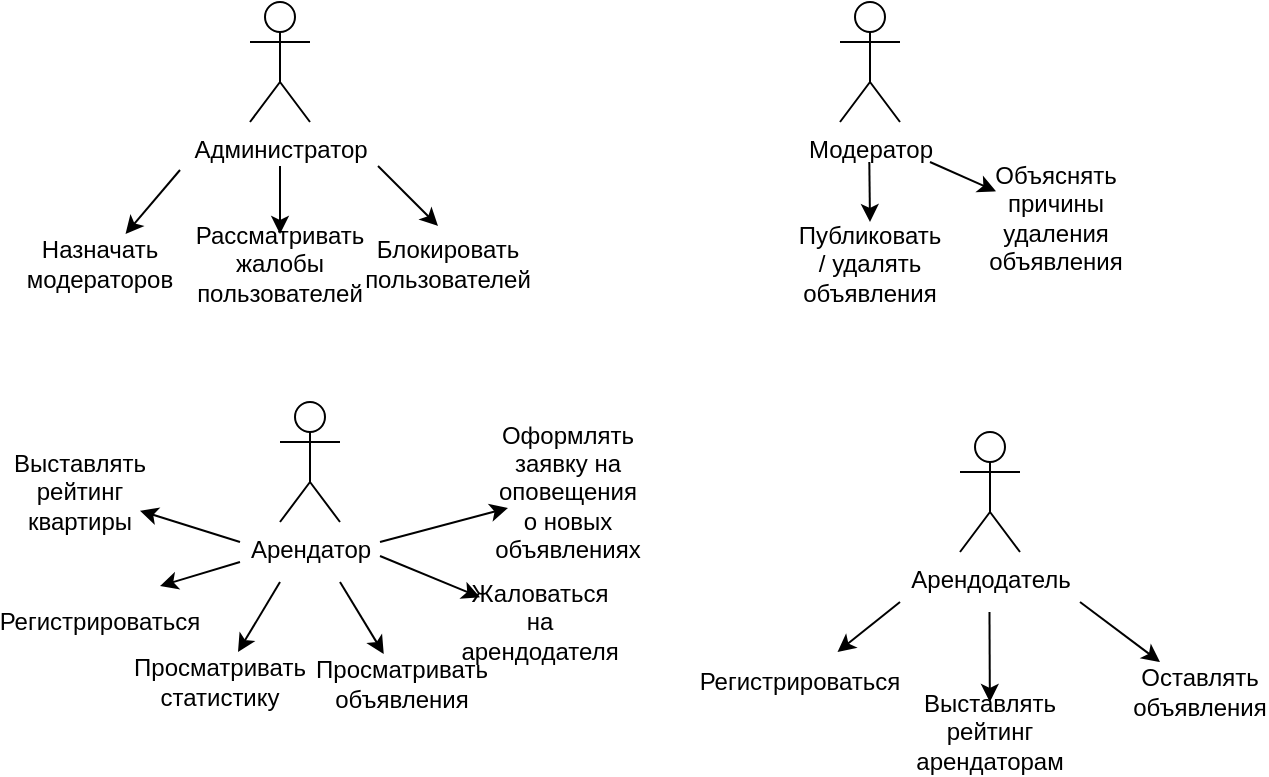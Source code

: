 <mxfile version="20.8.20"><diagram name="Страница 1" id="4_tYWba9oLucAaxDd48a"><mxGraphModel dx="525" dy="287" grid="1" gridSize="10" guides="1" tooltips="1" connect="1" arrows="1" fold="1" page="1" pageScale="1" pageWidth="827" pageHeight="1169" math="0" shadow="0"><root><mxCell id="0"/><mxCell id="1" parent="0"/><mxCell id="Z-n2eqdNhBFkpQH93gZD-1" value="Администратор" style="shape=umlActor;verticalLabelPosition=bottom;verticalAlign=top;html=1;outlineConnect=0;" vertex="1" parent="1"><mxGeometry x="135" width="30" height="60" as="geometry"/></mxCell><mxCell id="Z-n2eqdNhBFkpQH93gZD-2" value="" style="endArrow=classic;html=1;rounded=0;" edge="1" parent="1" target="Z-n2eqdNhBFkpQH93gZD-3"><mxGeometry width="50" height="50" relative="1" as="geometry"><mxPoint x="100" y="84" as="sourcePoint"/><mxPoint x="60" y="134" as="targetPoint"/></mxGeometry></mxCell><mxCell id="Z-n2eqdNhBFkpQH93gZD-3" value="Назначать&lt;br&gt;модераторов" style="text;html=1;strokeColor=none;fillColor=none;align=center;verticalAlign=middle;whiteSpace=wrap;rounded=0;" vertex="1" parent="1"><mxGeometry x="30" y="116" width="60" height="30" as="geometry"/></mxCell><mxCell id="Z-n2eqdNhBFkpQH93gZD-4" value="" style="endArrow=classic;html=1;rounded=0;" edge="1" parent="1" target="Z-n2eqdNhBFkpQH93gZD-5"><mxGeometry width="50" height="50" relative="1" as="geometry"><mxPoint x="150" y="82" as="sourcePoint"/><mxPoint x="147" y="120" as="targetPoint"/></mxGeometry></mxCell><mxCell id="Z-n2eqdNhBFkpQH93gZD-5" value="Рассматривать&lt;br&gt;жалобы&lt;br&gt;пользователей" style="text;html=1;strokeColor=none;fillColor=none;align=center;verticalAlign=middle;whiteSpace=wrap;rounded=0;" vertex="1" parent="1"><mxGeometry x="120" y="116" width="60" height="30" as="geometry"/></mxCell><mxCell id="Z-n2eqdNhBFkpQH93gZD-6" value="" style="endArrow=classic;html=1;rounded=0;" edge="1" parent="1"><mxGeometry width="50" height="50" relative="1" as="geometry"><mxPoint x="199" y="82" as="sourcePoint"/><mxPoint x="229" y="112" as="targetPoint"/><Array as="points"/></mxGeometry></mxCell><mxCell id="Z-n2eqdNhBFkpQH93gZD-8" value="Блокировать&lt;br&gt;пользователей" style="text;html=1;strokeColor=none;fillColor=none;align=center;verticalAlign=middle;whiteSpace=wrap;rounded=0;" vertex="1" parent="1"><mxGeometry x="204" y="116" width="60" height="30" as="geometry"/></mxCell><mxCell id="Z-n2eqdNhBFkpQH93gZD-10" value="Модератор" style="shape=umlActor;verticalLabelPosition=bottom;verticalAlign=top;html=1;outlineConnect=0;" vertex="1" parent="1"><mxGeometry x="430" width="30" height="60" as="geometry"/></mxCell><mxCell id="Z-n2eqdNhBFkpQH93gZD-11" value="" style="endArrow=classic;html=1;rounded=0;" edge="1" parent="1"><mxGeometry width="50" height="50" relative="1" as="geometry"><mxPoint x="444.66" y="80" as="sourcePoint"/><mxPoint x="445" y="110" as="targetPoint"/></mxGeometry></mxCell><mxCell id="Z-n2eqdNhBFkpQH93gZD-12" value="Публиковать / удалять&lt;br&gt;объявления" style="text;html=1;strokeColor=none;fillColor=none;align=center;verticalAlign=middle;whiteSpace=wrap;rounded=0;" vertex="1" parent="1"><mxGeometry x="415" y="116" width="60" height="30" as="geometry"/></mxCell><mxCell id="Z-n2eqdNhBFkpQH93gZD-13" value="Арендатор" style="shape=umlActor;verticalLabelPosition=bottom;verticalAlign=top;html=1;outlineConnect=0;" vertex="1" parent="1"><mxGeometry x="150" y="200" width="30" height="60" as="geometry"/></mxCell><mxCell id="Z-n2eqdNhBFkpQH93gZD-14" value="" style="endArrow=classic;html=1;rounded=0;" edge="1" parent="1"><mxGeometry width="50" height="50" relative="1" as="geometry"><mxPoint x="130" y="280" as="sourcePoint"/><mxPoint x="90" y="292" as="targetPoint"/></mxGeometry></mxCell><mxCell id="Z-n2eqdNhBFkpQH93gZD-15" value="Регистрироваться" style="text;html=1;strokeColor=none;fillColor=none;align=center;verticalAlign=middle;whiteSpace=wrap;rounded=0;" vertex="1" parent="1"><mxGeometry x="30" y="295" width="60" height="30" as="geometry"/></mxCell><mxCell id="Z-n2eqdNhBFkpQH93gZD-16" value="" style="endArrow=classic;html=1;rounded=0;" edge="1" parent="1" target="Z-n2eqdNhBFkpQH93gZD-17"><mxGeometry width="50" height="50" relative="1" as="geometry"><mxPoint x="150" y="290" as="sourcePoint"/><mxPoint x="120" y="340" as="targetPoint"/></mxGeometry></mxCell><mxCell id="Z-n2eqdNhBFkpQH93gZD-17" value="Просматривать&lt;br&gt;статистику" style="text;html=1;strokeColor=none;fillColor=none;align=center;verticalAlign=middle;whiteSpace=wrap;rounded=0;" vertex="1" parent="1"><mxGeometry x="90" y="325" width="60" height="30" as="geometry"/></mxCell><mxCell id="Z-n2eqdNhBFkpQH93gZD-18" value="" style="endArrow=classic;html=1;rounded=0;" edge="1" parent="1" target="Z-n2eqdNhBFkpQH93gZD-19"><mxGeometry width="50" height="50" relative="1" as="geometry"><mxPoint x="180" y="290" as="sourcePoint"/><mxPoint x="190" y="330" as="targetPoint"/></mxGeometry></mxCell><mxCell id="Z-n2eqdNhBFkpQH93gZD-19" value="Просматривать&lt;br&gt;объявления" style="text;html=1;strokeColor=none;fillColor=none;align=center;verticalAlign=middle;whiteSpace=wrap;rounded=0;" vertex="1" parent="1"><mxGeometry x="181" y="326" width="60" height="30" as="geometry"/></mxCell><mxCell id="Z-n2eqdNhBFkpQH93gZD-20" value="" style="endArrow=classic;html=1;rounded=0;" edge="1" parent="1" target="Z-n2eqdNhBFkpQH93gZD-21"><mxGeometry width="50" height="50" relative="1" as="geometry"><mxPoint x="200" y="277" as="sourcePoint"/><mxPoint x="240" y="290" as="targetPoint"/></mxGeometry></mxCell><mxCell id="Z-n2eqdNhBFkpQH93gZD-21" value="Жаловаться на арендодателя" style="text;html=1;strokeColor=none;fillColor=none;align=center;verticalAlign=middle;whiteSpace=wrap;rounded=0;" vertex="1" parent="1"><mxGeometry x="250" y="295" width="60" height="30" as="geometry"/></mxCell><mxCell id="Z-n2eqdNhBFkpQH93gZD-22" value="" style="endArrow=classic;html=1;rounded=0;" edge="1" parent="1" target="Z-n2eqdNhBFkpQH93gZD-23"><mxGeometry width="50" height="50" relative="1" as="geometry"><mxPoint x="475" y="80" as="sourcePoint"/><mxPoint x="525" y="110" as="targetPoint"/></mxGeometry></mxCell><mxCell id="Z-n2eqdNhBFkpQH93gZD-23" value="Объяснять&lt;br&gt;причины&lt;br&gt;удаления&lt;br&gt;объявления" style="text;html=1;strokeColor=none;fillColor=none;align=center;verticalAlign=middle;whiteSpace=wrap;rounded=0;" vertex="1" parent="1"><mxGeometry x="508" y="93" width="60" height="30" as="geometry"/></mxCell><mxCell id="Z-n2eqdNhBFkpQH93gZD-24" value="" style="endArrow=classic;html=1;rounded=0;" edge="1" parent="1" target="Z-n2eqdNhBFkpQH93gZD-25"><mxGeometry width="50" height="50" relative="1" as="geometry"><mxPoint x="200" y="270" as="sourcePoint"/><mxPoint x="250" y="240" as="targetPoint"/></mxGeometry></mxCell><mxCell id="Z-n2eqdNhBFkpQH93gZD-25" value="Оформлять&lt;br&gt;заявку на оповещения&lt;br&gt;о новых&lt;br&gt;объявлениях" style="text;html=1;strokeColor=none;fillColor=none;align=center;verticalAlign=middle;whiteSpace=wrap;rounded=0;" vertex="1" parent="1"><mxGeometry x="264" y="230" width="60" height="30" as="geometry"/></mxCell><mxCell id="Z-n2eqdNhBFkpQH93gZD-26" value="" style="endArrow=classic;html=1;rounded=0;" edge="1" parent="1" target="Z-n2eqdNhBFkpQH93gZD-27"><mxGeometry width="50" height="50" relative="1" as="geometry"><mxPoint x="130" y="270" as="sourcePoint"/><mxPoint x="90" y="240" as="targetPoint"/></mxGeometry></mxCell><mxCell id="Z-n2eqdNhBFkpQH93gZD-27" value="Выставлять&lt;br&gt;рейтинг&lt;br&gt;квартиры" style="text;html=1;strokeColor=none;fillColor=none;align=center;verticalAlign=middle;whiteSpace=wrap;rounded=0;" vertex="1" parent="1"><mxGeometry x="20" y="230" width="60" height="30" as="geometry"/></mxCell><mxCell id="Z-n2eqdNhBFkpQH93gZD-28" value="Арендодатель" style="shape=umlActor;verticalLabelPosition=bottom;verticalAlign=top;html=1;outlineConnect=0;" vertex="1" parent="1"><mxGeometry x="490" y="215" width="30" height="60" as="geometry"/></mxCell><mxCell id="Z-n2eqdNhBFkpQH93gZD-30" value="" style="endArrow=classic;html=1;rounded=0;" edge="1" parent="1" target="Z-n2eqdNhBFkpQH93gZD-31"><mxGeometry width="50" height="50" relative="1" as="geometry"><mxPoint x="460" y="300" as="sourcePoint"/><mxPoint x="430" y="330" as="targetPoint"/></mxGeometry></mxCell><mxCell id="Z-n2eqdNhBFkpQH93gZD-31" value="Регистрироваться" style="text;html=1;strokeColor=none;fillColor=none;align=center;verticalAlign=middle;whiteSpace=wrap;rounded=0;" vertex="1" parent="1"><mxGeometry x="380" y="325" width="60" height="30" as="geometry"/></mxCell><mxCell id="Z-n2eqdNhBFkpQH93gZD-32" value="" style="endArrow=classic;html=1;rounded=0;" edge="1" parent="1" target="Z-n2eqdNhBFkpQH93gZD-33"><mxGeometry width="50" height="50" relative="1" as="geometry"><mxPoint x="504.74" y="305" as="sourcePoint"/><mxPoint x="505" y="350" as="targetPoint"/></mxGeometry></mxCell><mxCell id="Z-n2eqdNhBFkpQH93gZD-33" value="Выставлять&lt;br&gt;рейтинг&lt;br&gt;арендаторам" style="text;html=1;strokeColor=none;fillColor=none;align=center;verticalAlign=middle;whiteSpace=wrap;rounded=0;" vertex="1" parent="1"><mxGeometry x="475" y="350" width="60" height="30" as="geometry"/></mxCell><mxCell id="Z-n2eqdNhBFkpQH93gZD-34" value="" style="endArrow=classic;html=1;rounded=0;" edge="1" parent="1" target="Z-n2eqdNhBFkpQH93gZD-35"><mxGeometry width="50" height="50" relative="1" as="geometry"><mxPoint x="550" y="300" as="sourcePoint"/><mxPoint x="590" y="334" as="targetPoint"/></mxGeometry></mxCell><mxCell id="Z-n2eqdNhBFkpQH93gZD-35" value="Оставлять&lt;br&gt;объявления" style="text;html=1;strokeColor=none;fillColor=none;align=center;verticalAlign=middle;whiteSpace=wrap;rounded=0;" vertex="1" parent="1"><mxGeometry x="580" y="330" width="60" height="30" as="geometry"/></mxCell></root></mxGraphModel></diagram></mxfile>